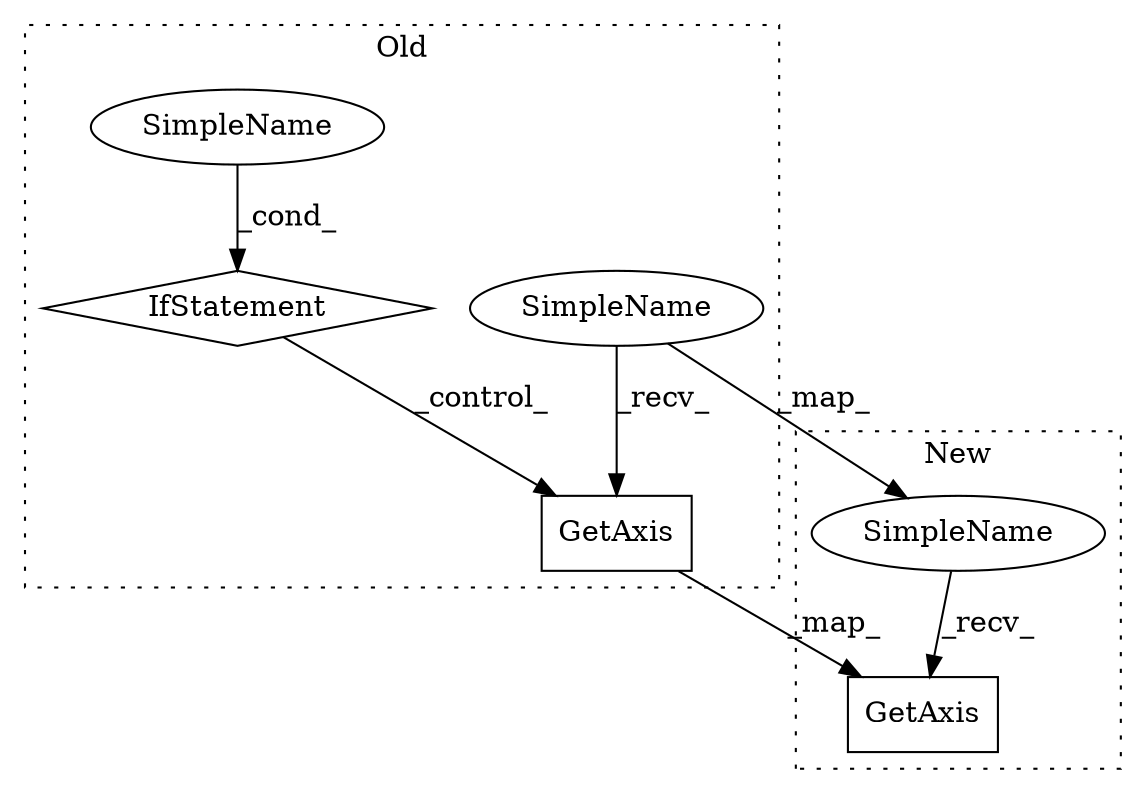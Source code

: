 digraph G {
subgraph cluster0 {
1 [label="GetAxis" a="32" s="848,865" l="8,1" shape="box"];
3 [label="SimpleName" a="42" s="793" l="8" shape="ellipse"];
4 [label="IfStatement" a="25" s="789,801" l="4,2" shape="diamond"];
6 [label="SimpleName" a="42" s="842" l="5" shape="ellipse"];
label = "Old";
style="dotted";
}
subgraph cluster1 {
2 [label="GetAxis" a="32" s="1513,1530" l="8,1" shape="box"];
5 [label="SimpleName" a="42" s="1487" l="25" shape="ellipse"];
label = "New";
style="dotted";
}
1 -> 2 [label="_map_"];
3 -> 4 [label="_cond_"];
4 -> 1 [label="_control_"];
5 -> 2 [label="_recv_"];
6 -> 1 [label="_recv_"];
6 -> 5 [label="_map_"];
}